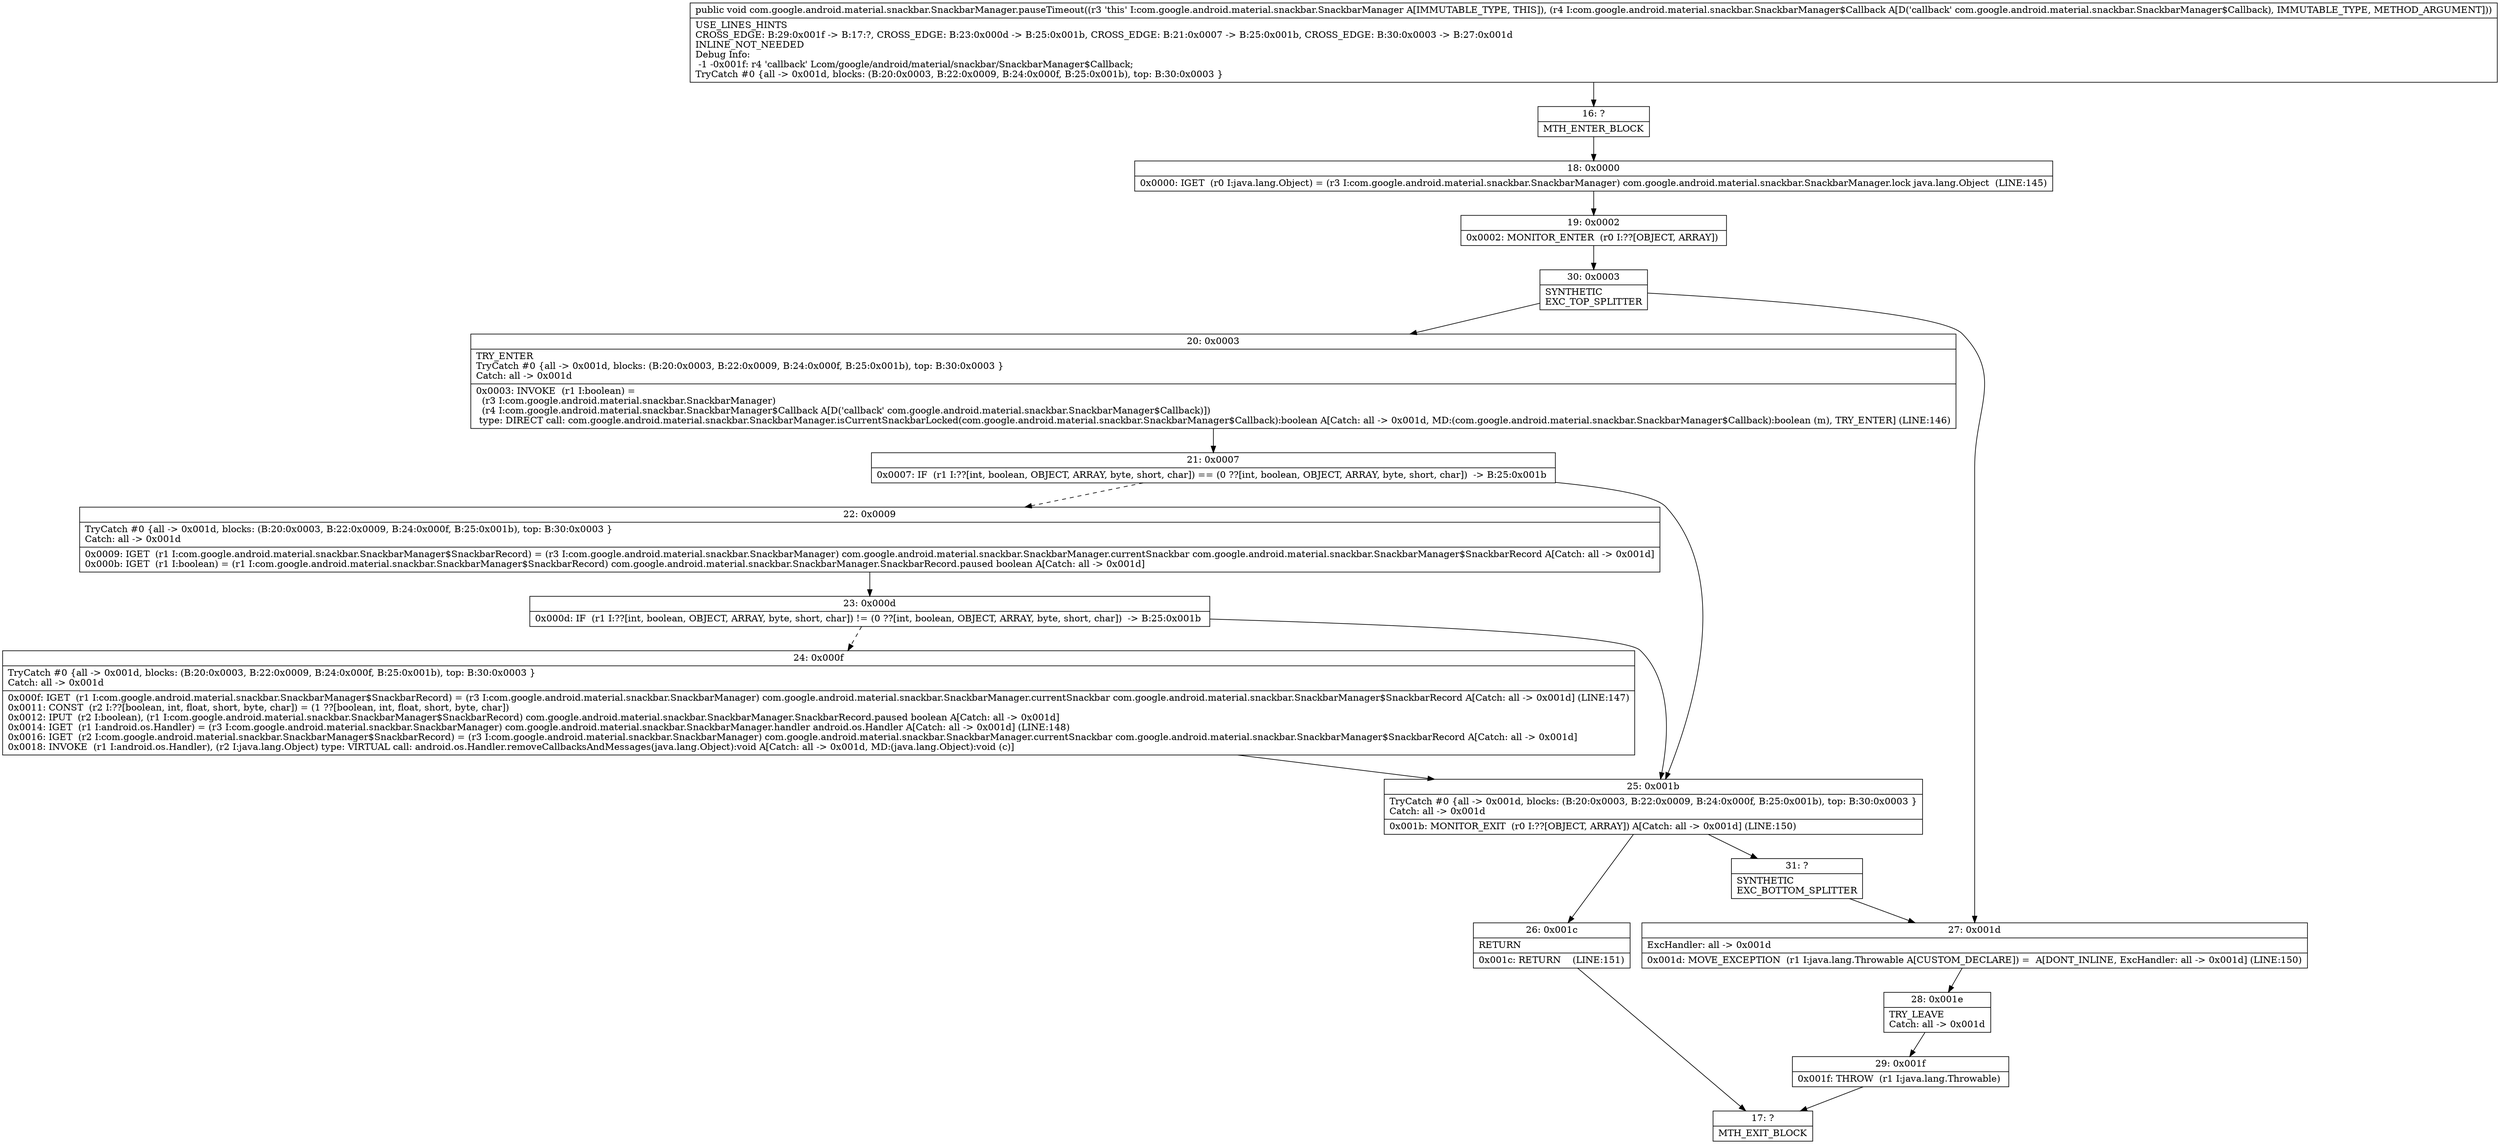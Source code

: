 digraph "CFG forcom.google.android.material.snackbar.SnackbarManager.pauseTimeout(Lcom\/google\/android\/material\/snackbar\/SnackbarManager$Callback;)V" {
Node_16 [shape=record,label="{16\:\ ?|MTH_ENTER_BLOCK\l}"];
Node_18 [shape=record,label="{18\:\ 0x0000|0x0000: IGET  (r0 I:java.lang.Object) = (r3 I:com.google.android.material.snackbar.SnackbarManager) com.google.android.material.snackbar.SnackbarManager.lock java.lang.Object  (LINE:145)\l}"];
Node_19 [shape=record,label="{19\:\ 0x0002|0x0002: MONITOR_ENTER  (r0 I:??[OBJECT, ARRAY]) \l}"];
Node_30 [shape=record,label="{30\:\ 0x0003|SYNTHETIC\lEXC_TOP_SPLITTER\l}"];
Node_20 [shape=record,label="{20\:\ 0x0003|TRY_ENTER\lTryCatch #0 \{all \-\> 0x001d, blocks: (B:20:0x0003, B:22:0x0009, B:24:0x000f, B:25:0x001b), top: B:30:0x0003 \}\lCatch: all \-\> 0x001d\l|0x0003: INVOKE  (r1 I:boolean) = \l  (r3 I:com.google.android.material.snackbar.SnackbarManager)\l  (r4 I:com.google.android.material.snackbar.SnackbarManager$Callback A[D('callback' com.google.android.material.snackbar.SnackbarManager$Callback)])\l type: DIRECT call: com.google.android.material.snackbar.SnackbarManager.isCurrentSnackbarLocked(com.google.android.material.snackbar.SnackbarManager$Callback):boolean A[Catch: all \-\> 0x001d, MD:(com.google.android.material.snackbar.SnackbarManager$Callback):boolean (m), TRY_ENTER] (LINE:146)\l}"];
Node_21 [shape=record,label="{21\:\ 0x0007|0x0007: IF  (r1 I:??[int, boolean, OBJECT, ARRAY, byte, short, char]) == (0 ??[int, boolean, OBJECT, ARRAY, byte, short, char])  \-\> B:25:0x001b \l}"];
Node_22 [shape=record,label="{22\:\ 0x0009|TryCatch #0 \{all \-\> 0x001d, blocks: (B:20:0x0003, B:22:0x0009, B:24:0x000f, B:25:0x001b), top: B:30:0x0003 \}\lCatch: all \-\> 0x001d\l|0x0009: IGET  (r1 I:com.google.android.material.snackbar.SnackbarManager$SnackbarRecord) = (r3 I:com.google.android.material.snackbar.SnackbarManager) com.google.android.material.snackbar.SnackbarManager.currentSnackbar com.google.android.material.snackbar.SnackbarManager$SnackbarRecord A[Catch: all \-\> 0x001d]\l0x000b: IGET  (r1 I:boolean) = (r1 I:com.google.android.material.snackbar.SnackbarManager$SnackbarRecord) com.google.android.material.snackbar.SnackbarManager.SnackbarRecord.paused boolean A[Catch: all \-\> 0x001d]\l}"];
Node_23 [shape=record,label="{23\:\ 0x000d|0x000d: IF  (r1 I:??[int, boolean, OBJECT, ARRAY, byte, short, char]) != (0 ??[int, boolean, OBJECT, ARRAY, byte, short, char])  \-\> B:25:0x001b \l}"];
Node_24 [shape=record,label="{24\:\ 0x000f|TryCatch #0 \{all \-\> 0x001d, blocks: (B:20:0x0003, B:22:0x0009, B:24:0x000f, B:25:0x001b), top: B:30:0x0003 \}\lCatch: all \-\> 0x001d\l|0x000f: IGET  (r1 I:com.google.android.material.snackbar.SnackbarManager$SnackbarRecord) = (r3 I:com.google.android.material.snackbar.SnackbarManager) com.google.android.material.snackbar.SnackbarManager.currentSnackbar com.google.android.material.snackbar.SnackbarManager$SnackbarRecord A[Catch: all \-\> 0x001d] (LINE:147)\l0x0011: CONST  (r2 I:??[boolean, int, float, short, byte, char]) = (1 ??[boolean, int, float, short, byte, char]) \l0x0012: IPUT  (r2 I:boolean), (r1 I:com.google.android.material.snackbar.SnackbarManager$SnackbarRecord) com.google.android.material.snackbar.SnackbarManager.SnackbarRecord.paused boolean A[Catch: all \-\> 0x001d]\l0x0014: IGET  (r1 I:android.os.Handler) = (r3 I:com.google.android.material.snackbar.SnackbarManager) com.google.android.material.snackbar.SnackbarManager.handler android.os.Handler A[Catch: all \-\> 0x001d] (LINE:148)\l0x0016: IGET  (r2 I:com.google.android.material.snackbar.SnackbarManager$SnackbarRecord) = (r3 I:com.google.android.material.snackbar.SnackbarManager) com.google.android.material.snackbar.SnackbarManager.currentSnackbar com.google.android.material.snackbar.SnackbarManager$SnackbarRecord A[Catch: all \-\> 0x001d]\l0x0018: INVOKE  (r1 I:android.os.Handler), (r2 I:java.lang.Object) type: VIRTUAL call: android.os.Handler.removeCallbacksAndMessages(java.lang.Object):void A[Catch: all \-\> 0x001d, MD:(java.lang.Object):void (c)]\l}"];
Node_25 [shape=record,label="{25\:\ 0x001b|TryCatch #0 \{all \-\> 0x001d, blocks: (B:20:0x0003, B:22:0x0009, B:24:0x000f, B:25:0x001b), top: B:30:0x0003 \}\lCatch: all \-\> 0x001d\l|0x001b: MONITOR_EXIT  (r0 I:??[OBJECT, ARRAY]) A[Catch: all \-\> 0x001d] (LINE:150)\l}"];
Node_26 [shape=record,label="{26\:\ 0x001c|RETURN\l|0x001c: RETURN    (LINE:151)\l}"];
Node_17 [shape=record,label="{17\:\ ?|MTH_EXIT_BLOCK\l}"];
Node_31 [shape=record,label="{31\:\ ?|SYNTHETIC\lEXC_BOTTOM_SPLITTER\l}"];
Node_27 [shape=record,label="{27\:\ 0x001d|ExcHandler: all \-\> 0x001d\l|0x001d: MOVE_EXCEPTION  (r1 I:java.lang.Throwable A[CUSTOM_DECLARE]) =  A[DONT_INLINE, ExcHandler: all \-\> 0x001d] (LINE:150)\l}"];
Node_28 [shape=record,label="{28\:\ 0x001e|TRY_LEAVE\lCatch: all \-\> 0x001d\l}"];
Node_29 [shape=record,label="{29\:\ 0x001f|0x001f: THROW  (r1 I:java.lang.Throwable) \l}"];
MethodNode[shape=record,label="{public void com.google.android.material.snackbar.SnackbarManager.pauseTimeout((r3 'this' I:com.google.android.material.snackbar.SnackbarManager A[IMMUTABLE_TYPE, THIS]), (r4 I:com.google.android.material.snackbar.SnackbarManager$Callback A[D('callback' com.google.android.material.snackbar.SnackbarManager$Callback), IMMUTABLE_TYPE, METHOD_ARGUMENT]))  | USE_LINES_HINTS\lCROSS_EDGE: B:29:0x001f \-\> B:17:?, CROSS_EDGE: B:23:0x000d \-\> B:25:0x001b, CROSS_EDGE: B:21:0x0007 \-\> B:25:0x001b, CROSS_EDGE: B:30:0x0003 \-\> B:27:0x001d\lINLINE_NOT_NEEDED\lDebug Info:\l  \-1 \-0x001f: r4 'callback' Lcom\/google\/android\/material\/snackbar\/SnackbarManager$Callback;\lTryCatch #0 \{all \-\> 0x001d, blocks: (B:20:0x0003, B:22:0x0009, B:24:0x000f, B:25:0x001b), top: B:30:0x0003 \}\l}"];
MethodNode -> Node_16;Node_16 -> Node_18;
Node_18 -> Node_19;
Node_19 -> Node_30;
Node_30 -> Node_20;
Node_30 -> Node_27;
Node_20 -> Node_21;
Node_21 -> Node_22[style=dashed];
Node_21 -> Node_25;
Node_22 -> Node_23;
Node_23 -> Node_24[style=dashed];
Node_23 -> Node_25;
Node_24 -> Node_25;
Node_25 -> Node_26;
Node_25 -> Node_31;
Node_26 -> Node_17;
Node_31 -> Node_27;
Node_27 -> Node_28;
Node_28 -> Node_29;
Node_29 -> Node_17;
}

